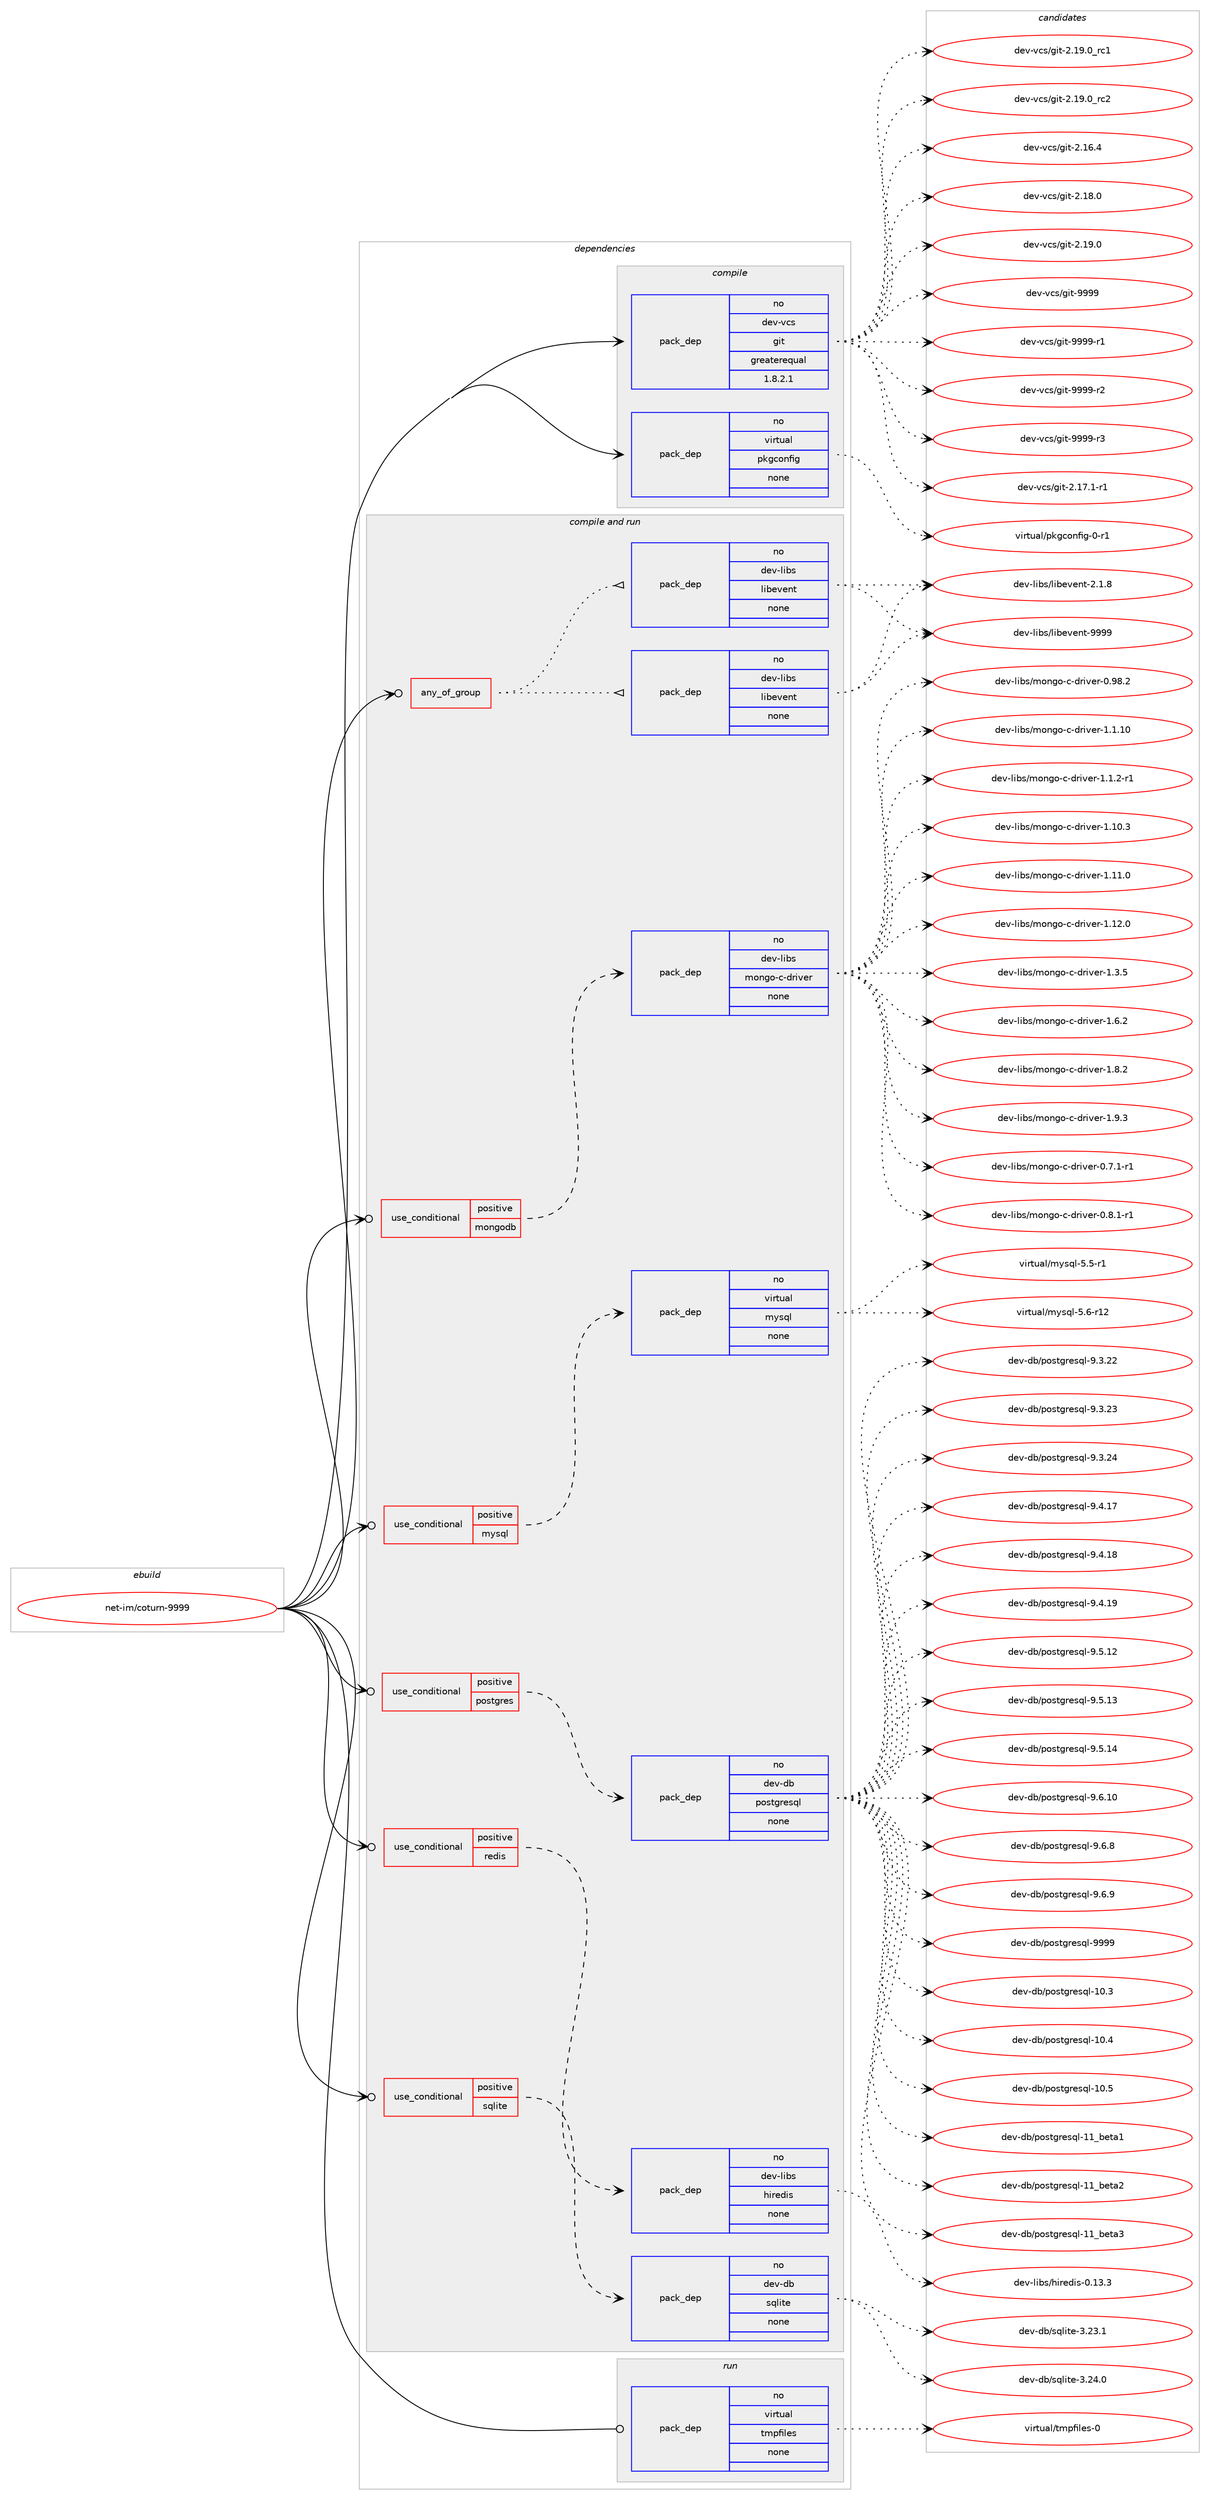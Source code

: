 digraph prolog {

# *************
# Graph options
# *************

newrank=true;
concentrate=true;
compound=true;
graph [rankdir=LR,fontname=Helvetica,fontsize=10,ranksep=1.5];#, ranksep=2.5, nodesep=0.2];
edge  [arrowhead=vee];
node  [fontname=Helvetica,fontsize=10];

# **********
# The ebuild
# **********

subgraph cluster_leftcol {
color=gray;
rank=same;
label=<<i>ebuild</i>>;
id [label="net-im/coturn-9999", color=red, width=4, href="../net-im/coturn-9999.svg"];
}

# ****************
# The dependencies
# ****************

subgraph cluster_midcol {
color=gray;
label=<<i>dependencies</i>>;
subgraph cluster_compile {
fillcolor="#eeeeee";
style=filled;
label=<<i>compile</i>>;
subgraph pack6212 {
dependency9529 [label=<<TABLE BORDER="0" CELLBORDER="1" CELLSPACING="0" CELLPADDING="4" WIDTH="220"><TR><TD ROWSPAN="6" CELLPADDING="30">pack_dep</TD></TR><TR><TD WIDTH="110">no</TD></TR><TR><TD>dev-vcs</TD></TR><TR><TD>git</TD></TR><TR><TD>greaterequal</TD></TR><TR><TD>1.8.2.1</TD></TR></TABLE>>, shape=none, color=blue];
}
id:e -> dependency9529:w [weight=20,style="solid",arrowhead="vee"];
subgraph pack6213 {
dependency9530 [label=<<TABLE BORDER="0" CELLBORDER="1" CELLSPACING="0" CELLPADDING="4" WIDTH="220"><TR><TD ROWSPAN="6" CELLPADDING="30">pack_dep</TD></TR><TR><TD WIDTH="110">no</TD></TR><TR><TD>virtual</TD></TR><TR><TD>pkgconfig</TD></TR><TR><TD>none</TD></TR><TR><TD></TD></TR></TABLE>>, shape=none, color=blue];
}
id:e -> dependency9530:w [weight=20,style="solid",arrowhead="vee"];
}
subgraph cluster_compileandrun {
fillcolor="#eeeeee";
style=filled;
label=<<i>compile and run</i>>;
subgraph any154 {
dependency9531 [label=<<TABLE BORDER="0" CELLBORDER="1" CELLSPACING="0" CELLPADDING="4"><TR><TD CELLPADDING="10">any_of_group</TD></TR></TABLE>>, shape=none, color=red];subgraph pack6214 {
dependency9532 [label=<<TABLE BORDER="0" CELLBORDER="1" CELLSPACING="0" CELLPADDING="4" WIDTH="220"><TR><TD ROWSPAN="6" CELLPADDING="30">pack_dep</TD></TR><TR><TD WIDTH="110">no</TD></TR><TR><TD>dev-libs</TD></TR><TR><TD>libevent</TD></TR><TR><TD>none</TD></TR><TR><TD></TD></TR></TABLE>>, shape=none, color=blue];
}
dependency9531:e -> dependency9532:w [weight=20,style="dotted",arrowhead="oinv"];
subgraph pack6215 {
dependency9533 [label=<<TABLE BORDER="0" CELLBORDER="1" CELLSPACING="0" CELLPADDING="4" WIDTH="220"><TR><TD ROWSPAN="6" CELLPADDING="30">pack_dep</TD></TR><TR><TD WIDTH="110">no</TD></TR><TR><TD>dev-libs</TD></TR><TR><TD>libevent</TD></TR><TR><TD>none</TD></TR><TR><TD></TD></TR></TABLE>>, shape=none, color=blue];
}
dependency9531:e -> dependency9533:w [weight=20,style="dotted",arrowhead="oinv"];
}
id:e -> dependency9531:w [weight=20,style="solid",arrowhead="odotvee"];
subgraph cond3152 {
dependency9534 [label=<<TABLE BORDER="0" CELLBORDER="1" CELLSPACING="0" CELLPADDING="4"><TR><TD ROWSPAN="3" CELLPADDING="10">use_conditional</TD></TR><TR><TD>positive</TD></TR><TR><TD>mongodb</TD></TR></TABLE>>, shape=none, color=red];
subgraph pack6216 {
dependency9535 [label=<<TABLE BORDER="0" CELLBORDER="1" CELLSPACING="0" CELLPADDING="4" WIDTH="220"><TR><TD ROWSPAN="6" CELLPADDING="30">pack_dep</TD></TR><TR><TD WIDTH="110">no</TD></TR><TR><TD>dev-libs</TD></TR><TR><TD>mongo-c-driver</TD></TR><TR><TD>none</TD></TR><TR><TD></TD></TR></TABLE>>, shape=none, color=blue];
}
dependency9534:e -> dependency9535:w [weight=20,style="dashed",arrowhead="vee"];
}
id:e -> dependency9534:w [weight=20,style="solid",arrowhead="odotvee"];
subgraph cond3153 {
dependency9536 [label=<<TABLE BORDER="0" CELLBORDER="1" CELLSPACING="0" CELLPADDING="4"><TR><TD ROWSPAN="3" CELLPADDING="10">use_conditional</TD></TR><TR><TD>positive</TD></TR><TR><TD>mysql</TD></TR></TABLE>>, shape=none, color=red];
subgraph pack6217 {
dependency9537 [label=<<TABLE BORDER="0" CELLBORDER="1" CELLSPACING="0" CELLPADDING="4" WIDTH="220"><TR><TD ROWSPAN="6" CELLPADDING="30">pack_dep</TD></TR><TR><TD WIDTH="110">no</TD></TR><TR><TD>virtual</TD></TR><TR><TD>mysql</TD></TR><TR><TD>none</TD></TR><TR><TD></TD></TR></TABLE>>, shape=none, color=blue];
}
dependency9536:e -> dependency9537:w [weight=20,style="dashed",arrowhead="vee"];
}
id:e -> dependency9536:w [weight=20,style="solid",arrowhead="odotvee"];
subgraph cond3154 {
dependency9538 [label=<<TABLE BORDER="0" CELLBORDER="1" CELLSPACING="0" CELLPADDING="4"><TR><TD ROWSPAN="3" CELLPADDING="10">use_conditional</TD></TR><TR><TD>positive</TD></TR><TR><TD>postgres</TD></TR></TABLE>>, shape=none, color=red];
subgraph pack6218 {
dependency9539 [label=<<TABLE BORDER="0" CELLBORDER="1" CELLSPACING="0" CELLPADDING="4" WIDTH="220"><TR><TD ROWSPAN="6" CELLPADDING="30">pack_dep</TD></TR><TR><TD WIDTH="110">no</TD></TR><TR><TD>dev-db</TD></TR><TR><TD>postgresql</TD></TR><TR><TD>none</TD></TR><TR><TD></TD></TR></TABLE>>, shape=none, color=blue];
}
dependency9538:e -> dependency9539:w [weight=20,style="dashed",arrowhead="vee"];
}
id:e -> dependency9538:w [weight=20,style="solid",arrowhead="odotvee"];
subgraph cond3155 {
dependency9540 [label=<<TABLE BORDER="0" CELLBORDER="1" CELLSPACING="0" CELLPADDING="4"><TR><TD ROWSPAN="3" CELLPADDING="10">use_conditional</TD></TR><TR><TD>positive</TD></TR><TR><TD>redis</TD></TR></TABLE>>, shape=none, color=red];
subgraph pack6219 {
dependency9541 [label=<<TABLE BORDER="0" CELLBORDER="1" CELLSPACING="0" CELLPADDING="4" WIDTH="220"><TR><TD ROWSPAN="6" CELLPADDING="30">pack_dep</TD></TR><TR><TD WIDTH="110">no</TD></TR><TR><TD>dev-libs</TD></TR><TR><TD>hiredis</TD></TR><TR><TD>none</TD></TR><TR><TD></TD></TR></TABLE>>, shape=none, color=blue];
}
dependency9540:e -> dependency9541:w [weight=20,style="dashed",arrowhead="vee"];
}
id:e -> dependency9540:w [weight=20,style="solid",arrowhead="odotvee"];
subgraph cond3156 {
dependency9542 [label=<<TABLE BORDER="0" CELLBORDER="1" CELLSPACING="0" CELLPADDING="4"><TR><TD ROWSPAN="3" CELLPADDING="10">use_conditional</TD></TR><TR><TD>positive</TD></TR><TR><TD>sqlite</TD></TR></TABLE>>, shape=none, color=red];
subgraph pack6220 {
dependency9543 [label=<<TABLE BORDER="0" CELLBORDER="1" CELLSPACING="0" CELLPADDING="4" WIDTH="220"><TR><TD ROWSPAN="6" CELLPADDING="30">pack_dep</TD></TR><TR><TD WIDTH="110">no</TD></TR><TR><TD>dev-db</TD></TR><TR><TD>sqlite</TD></TR><TR><TD>none</TD></TR><TR><TD></TD></TR></TABLE>>, shape=none, color=blue];
}
dependency9542:e -> dependency9543:w [weight=20,style="dashed",arrowhead="vee"];
}
id:e -> dependency9542:w [weight=20,style="solid",arrowhead="odotvee"];
}
subgraph cluster_run {
fillcolor="#eeeeee";
style=filled;
label=<<i>run</i>>;
subgraph pack6221 {
dependency9544 [label=<<TABLE BORDER="0" CELLBORDER="1" CELLSPACING="0" CELLPADDING="4" WIDTH="220"><TR><TD ROWSPAN="6" CELLPADDING="30">pack_dep</TD></TR><TR><TD WIDTH="110">no</TD></TR><TR><TD>virtual</TD></TR><TR><TD>tmpfiles</TD></TR><TR><TD>none</TD></TR><TR><TD></TD></TR></TABLE>>, shape=none, color=blue];
}
id:e -> dependency9544:w [weight=20,style="solid",arrowhead="odot"];
}
}

# **************
# The candidates
# **************

subgraph cluster_choices {
rank=same;
color=gray;
label=<<i>candidates</i>>;

subgraph choice6212 {
color=black;
nodesep=1;
choice100101118451189911547103105116455046495546494511449 [label="dev-vcs/git-2.17.1-r1", color=red, width=4,href="../dev-vcs/git-2.17.1-r1.svg"];
choice10010111845118991154710310511645504649574648951149949 [label="dev-vcs/git-2.19.0_rc1", color=red, width=4,href="../dev-vcs/git-2.19.0_rc1.svg"];
choice10010111845118991154710310511645504649574648951149950 [label="dev-vcs/git-2.19.0_rc2", color=red, width=4,href="../dev-vcs/git-2.19.0_rc2.svg"];
choice10010111845118991154710310511645504649544652 [label="dev-vcs/git-2.16.4", color=red, width=4,href="../dev-vcs/git-2.16.4.svg"];
choice10010111845118991154710310511645504649564648 [label="dev-vcs/git-2.18.0", color=red, width=4,href="../dev-vcs/git-2.18.0.svg"];
choice10010111845118991154710310511645504649574648 [label="dev-vcs/git-2.19.0", color=red, width=4,href="../dev-vcs/git-2.19.0.svg"];
choice1001011184511899115471031051164557575757 [label="dev-vcs/git-9999", color=red, width=4,href="../dev-vcs/git-9999.svg"];
choice10010111845118991154710310511645575757574511449 [label="dev-vcs/git-9999-r1", color=red, width=4,href="../dev-vcs/git-9999-r1.svg"];
choice10010111845118991154710310511645575757574511450 [label="dev-vcs/git-9999-r2", color=red, width=4,href="../dev-vcs/git-9999-r2.svg"];
choice10010111845118991154710310511645575757574511451 [label="dev-vcs/git-9999-r3", color=red, width=4,href="../dev-vcs/git-9999-r3.svg"];
dependency9529:e -> choice100101118451189911547103105116455046495546494511449:w [style=dotted,weight="100"];
dependency9529:e -> choice10010111845118991154710310511645504649574648951149949:w [style=dotted,weight="100"];
dependency9529:e -> choice10010111845118991154710310511645504649574648951149950:w [style=dotted,weight="100"];
dependency9529:e -> choice10010111845118991154710310511645504649544652:w [style=dotted,weight="100"];
dependency9529:e -> choice10010111845118991154710310511645504649564648:w [style=dotted,weight="100"];
dependency9529:e -> choice10010111845118991154710310511645504649574648:w [style=dotted,weight="100"];
dependency9529:e -> choice1001011184511899115471031051164557575757:w [style=dotted,weight="100"];
dependency9529:e -> choice10010111845118991154710310511645575757574511449:w [style=dotted,weight="100"];
dependency9529:e -> choice10010111845118991154710310511645575757574511450:w [style=dotted,weight="100"];
dependency9529:e -> choice10010111845118991154710310511645575757574511451:w [style=dotted,weight="100"];
}
subgraph choice6213 {
color=black;
nodesep=1;
choice11810511411611797108471121071039911111010210510345484511449 [label="virtual/pkgconfig-0-r1", color=red, width=4,href="../virtual/pkgconfig-0-r1.svg"];
dependency9530:e -> choice11810511411611797108471121071039911111010210510345484511449:w [style=dotted,weight="100"];
}
subgraph choice6214 {
color=black;
nodesep=1;
choice10010111845108105981154710810598101118101110116455046494656 [label="dev-libs/libevent-2.1.8", color=red, width=4,href="../dev-libs/libevent-2.1.8.svg"];
choice100101118451081059811547108105981011181011101164557575757 [label="dev-libs/libevent-9999", color=red, width=4,href="../dev-libs/libevent-9999.svg"];
dependency9532:e -> choice10010111845108105981154710810598101118101110116455046494656:w [style=dotted,weight="100"];
dependency9532:e -> choice100101118451081059811547108105981011181011101164557575757:w [style=dotted,weight="100"];
}
subgraph choice6215 {
color=black;
nodesep=1;
choice10010111845108105981154710810598101118101110116455046494656 [label="dev-libs/libevent-2.1.8", color=red, width=4,href="../dev-libs/libevent-2.1.8.svg"];
choice100101118451081059811547108105981011181011101164557575757 [label="dev-libs/libevent-9999", color=red, width=4,href="../dev-libs/libevent-9999.svg"];
dependency9533:e -> choice10010111845108105981154710810598101118101110116455046494656:w [style=dotted,weight="100"];
dependency9533:e -> choice100101118451081059811547108105981011181011101164557575757:w [style=dotted,weight="100"];
}
subgraph choice6216 {
color=black;
nodesep=1;
choice1001011184510810598115471091111101031114599451001141051181011144548465546494511449 [label="dev-libs/mongo-c-driver-0.7.1-r1", color=red, width=4,href="../dev-libs/mongo-c-driver-0.7.1-r1.svg"];
choice1001011184510810598115471091111101031114599451001141051181011144548465646494511449 [label="dev-libs/mongo-c-driver-0.8.1-r1", color=red, width=4,href="../dev-libs/mongo-c-driver-0.8.1-r1.svg"];
choice10010111845108105981154710911111010311145994510011410511810111445484657564650 [label="dev-libs/mongo-c-driver-0.98.2", color=red, width=4,href="../dev-libs/mongo-c-driver-0.98.2.svg"];
choice10010111845108105981154710911111010311145994510011410511810111445494649464948 [label="dev-libs/mongo-c-driver-1.1.10", color=red, width=4,href="../dev-libs/mongo-c-driver-1.1.10.svg"];
choice1001011184510810598115471091111101031114599451001141051181011144549464946504511449 [label="dev-libs/mongo-c-driver-1.1.2-r1", color=red, width=4,href="../dev-libs/mongo-c-driver-1.1.2-r1.svg"];
choice10010111845108105981154710911111010311145994510011410511810111445494649484651 [label="dev-libs/mongo-c-driver-1.10.3", color=red, width=4,href="../dev-libs/mongo-c-driver-1.10.3.svg"];
choice10010111845108105981154710911111010311145994510011410511810111445494649494648 [label="dev-libs/mongo-c-driver-1.11.0", color=red, width=4,href="../dev-libs/mongo-c-driver-1.11.0.svg"];
choice10010111845108105981154710911111010311145994510011410511810111445494649504648 [label="dev-libs/mongo-c-driver-1.12.0", color=red, width=4,href="../dev-libs/mongo-c-driver-1.12.0.svg"];
choice100101118451081059811547109111110103111459945100114105118101114454946514653 [label="dev-libs/mongo-c-driver-1.3.5", color=red, width=4,href="../dev-libs/mongo-c-driver-1.3.5.svg"];
choice100101118451081059811547109111110103111459945100114105118101114454946544650 [label="dev-libs/mongo-c-driver-1.6.2", color=red, width=4,href="../dev-libs/mongo-c-driver-1.6.2.svg"];
choice100101118451081059811547109111110103111459945100114105118101114454946564650 [label="dev-libs/mongo-c-driver-1.8.2", color=red, width=4,href="../dev-libs/mongo-c-driver-1.8.2.svg"];
choice100101118451081059811547109111110103111459945100114105118101114454946574651 [label="dev-libs/mongo-c-driver-1.9.3", color=red, width=4,href="../dev-libs/mongo-c-driver-1.9.3.svg"];
dependency9535:e -> choice1001011184510810598115471091111101031114599451001141051181011144548465546494511449:w [style=dotted,weight="100"];
dependency9535:e -> choice1001011184510810598115471091111101031114599451001141051181011144548465646494511449:w [style=dotted,weight="100"];
dependency9535:e -> choice10010111845108105981154710911111010311145994510011410511810111445484657564650:w [style=dotted,weight="100"];
dependency9535:e -> choice10010111845108105981154710911111010311145994510011410511810111445494649464948:w [style=dotted,weight="100"];
dependency9535:e -> choice1001011184510810598115471091111101031114599451001141051181011144549464946504511449:w [style=dotted,weight="100"];
dependency9535:e -> choice10010111845108105981154710911111010311145994510011410511810111445494649484651:w [style=dotted,weight="100"];
dependency9535:e -> choice10010111845108105981154710911111010311145994510011410511810111445494649494648:w [style=dotted,weight="100"];
dependency9535:e -> choice10010111845108105981154710911111010311145994510011410511810111445494649504648:w [style=dotted,weight="100"];
dependency9535:e -> choice100101118451081059811547109111110103111459945100114105118101114454946514653:w [style=dotted,weight="100"];
dependency9535:e -> choice100101118451081059811547109111110103111459945100114105118101114454946544650:w [style=dotted,weight="100"];
dependency9535:e -> choice100101118451081059811547109111110103111459945100114105118101114454946564650:w [style=dotted,weight="100"];
dependency9535:e -> choice100101118451081059811547109111110103111459945100114105118101114454946574651:w [style=dotted,weight="100"];
}
subgraph choice6217 {
color=black;
nodesep=1;
choice1181051141161179710847109121115113108455346534511449 [label="virtual/mysql-5.5-r1", color=red, width=4,href="../virtual/mysql-5.5-r1.svg"];
choice118105114116117971084710912111511310845534654451144950 [label="virtual/mysql-5.6-r12", color=red, width=4,href="../virtual/mysql-5.6-r12.svg"];
dependency9537:e -> choice1181051141161179710847109121115113108455346534511449:w [style=dotted,weight="100"];
dependency9537:e -> choice118105114116117971084710912111511310845534654451144950:w [style=dotted,weight="100"];
}
subgraph choice6218 {
color=black;
nodesep=1;
choice1001011184510098471121111151161031141011151131084549484651 [label="dev-db/postgresql-10.3", color=red, width=4,href="../dev-db/postgresql-10.3.svg"];
choice1001011184510098471121111151161031141011151131084549484652 [label="dev-db/postgresql-10.4", color=red, width=4,href="../dev-db/postgresql-10.4.svg"];
choice1001011184510098471121111151161031141011151131084549484653 [label="dev-db/postgresql-10.5", color=red, width=4,href="../dev-db/postgresql-10.5.svg"];
choice10010111845100984711211111511610311410111511310845494995981011169749 [label="dev-db/postgresql-11_beta1", color=red, width=4,href="../dev-db/postgresql-11_beta1.svg"];
choice10010111845100984711211111511610311410111511310845494995981011169750 [label="dev-db/postgresql-11_beta2", color=red, width=4,href="../dev-db/postgresql-11_beta2.svg"];
choice10010111845100984711211111511610311410111511310845494995981011169751 [label="dev-db/postgresql-11_beta3", color=red, width=4,href="../dev-db/postgresql-11_beta3.svg"];
choice10010111845100984711211111511610311410111511310845574651465050 [label="dev-db/postgresql-9.3.22", color=red, width=4,href="../dev-db/postgresql-9.3.22.svg"];
choice10010111845100984711211111511610311410111511310845574651465051 [label="dev-db/postgresql-9.3.23", color=red, width=4,href="../dev-db/postgresql-9.3.23.svg"];
choice10010111845100984711211111511610311410111511310845574651465052 [label="dev-db/postgresql-9.3.24", color=red, width=4,href="../dev-db/postgresql-9.3.24.svg"];
choice10010111845100984711211111511610311410111511310845574652464955 [label="dev-db/postgresql-9.4.17", color=red, width=4,href="../dev-db/postgresql-9.4.17.svg"];
choice10010111845100984711211111511610311410111511310845574652464956 [label="dev-db/postgresql-9.4.18", color=red, width=4,href="../dev-db/postgresql-9.4.18.svg"];
choice10010111845100984711211111511610311410111511310845574652464957 [label="dev-db/postgresql-9.4.19", color=red, width=4,href="../dev-db/postgresql-9.4.19.svg"];
choice10010111845100984711211111511610311410111511310845574653464950 [label="dev-db/postgresql-9.5.12", color=red, width=4,href="../dev-db/postgresql-9.5.12.svg"];
choice10010111845100984711211111511610311410111511310845574653464951 [label="dev-db/postgresql-9.5.13", color=red, width=4,href="../dev-db/postgresql-9.5.13.svg"];
choice10010111845100984711211111511610311410111511310845574653464952 [label="dev-db/postgresql-9.5.14", color=red, width=4,href="../dev-db/postgresql-9.5.14.svg"];
choice10010111845100984711211111511610311410111511310845574654464948 [label="dev-db/postgresql-9.6.10", color=red, width=4,href="../dev-db/postgresql-9.6.10.svg"];
choice100101118451009847112111115116103114101115113108455746544656 [label="dev-db/postgresql-9.6.8", color=red, width=4,href="../dev-db/postgresql-9.6.8.svg"];
choice100101118451009847112111115116103114101115113108455746544657 [label="dev-db/postgresql-9.6.9", color=red, width=4,href="../dev-db/postgresql-9.6.9.svg"];
choice1001011184510098471121111151161031141011151131084557575757 [label="dev-db/postgresql-9999", color=red, width=4,href="../dev-db/postgresql-9999.svg"];
dependency9539:e -> choice1001011184510098471121111151161031141011151131084549484651:w [style=dotted,weight="100"];
dependency9539:e -> choice1001011184510098471121111151161031141011151131084549484652:w [style=dotted,weight="100"];
dependency9539:e -> choice1001011184510098471121111151161031141011151131084549484653:w [style=dotted,weight="100"];
dependency9539:e -> choice10010111845100984711211111511610311410111511310845494995981011169749:w [style=dotted,weight="100"];
dependency9539:e -> choice10010111845100984711211111511610311410111511310845494995981011169750:w [style=dotted,weight="100"];
dependency9539:e -> choice10010111845100984711211111511610311410111511310845494995981011169751:w [style=dotted,weight="100"];
dependency9539:e -> choice10010111845100984711211111511610311410111511310845574651465050:w [style=dotted,weight="100"];
dependency9539:e -> choice10010111845100984711211111511610311410111511310845574651465051:w [style=dotted,weight="100"];
dependency9539:e -> choice10010111845100984711211111511610311410111511310845574651465052:w [style=dotted,weight="100"];
dependency9539:e -> choice10010111845100984711211111511610311410111511310845574652464955:w [style=dotted,weight="100"];
dependency9539:e -> choice10010111845100984711211111511610311410111511310845574652464956:w [style=dotted,weight="100"];
dependency9539:e -> choice10010111845100984711211111511610311410111511310845574652464957:w [style=dotted,weight="100"];
dependency9539:e -> choice10010111845100984711211111511610311410111511310845574653464950:w [style=dotted,weight="100"];
dependency9539:e -> choice10010111845100984711211111511610311410111511310845574653464951:w [style=dotted,weight="100"];
dependency9539:e -> choice10010111845100984711211111511610311410111511310845574653464952:w [style=dotted,weight="100"];
dependency9539:e -> choice10010111845100984711211111511610311410111511310845574654464948:w [style=dotted,weight="100"];
dependency9539:e -> choice100101118451009847112111115116103114101115113108455746544656:w [style=dotted,weight="100"];
dependency9539:e -> choice100101118451009847112111115116103114101115113108455746544657:w [style=dotted,weight="100"];
dependency9539:e -> choice1001011184510098471121111151161031141011151131084557575757:w [style=dotted,weight="100"];
}
subgraph choice6219 {
color=black;
nodesep=1;
choice10010111845108105981154710410511410110010511545484649514651 [label="dev-libs/hiredis-0.13.3", color=red, width=4,href="../dev-libs/hiredis-0.13.3.svg"];
dependency9541:e -> choice10010111845108105981154710410511410110010511545484649514651:w [style=dotted,weight="100"];
}
subgraph choice6220 {
color=black;
nodesep=1;
choice10010111845100984711511310810511610145514650514649 [label="dev-db/sqlite-3.23.1", color=red, width=4,href="../dev-db/sqlite-3.23.1.svg"];
choice10010111845100984711511310810511610145514650524648 [label="dev-db/sqlite-3.24.0", color=red, width=4,href="../dev-db/sqlite-3.24.0.svg"];
dependency9543:e -> choice10010111845100984711511310810511610145514650514649:w [style=dotted,weight="100"];
dependency9543:e -> choice10010111845100984711511310810511610145514650524648:w [style=dotted,weight="100"];
}
subgraph choice6221 {
color=black;
nodesep=1;
choice11810511411611797108471161091121021051081011154548 [label="virtual/tmpfiles-0", color=red, width=4,href="../virtual/tmpfiles-0.svg"];
dependency9544:e -> choice11810511411611797108471161091121021051081011154548:w [style=dotted,weight="100"];
}
}

}
